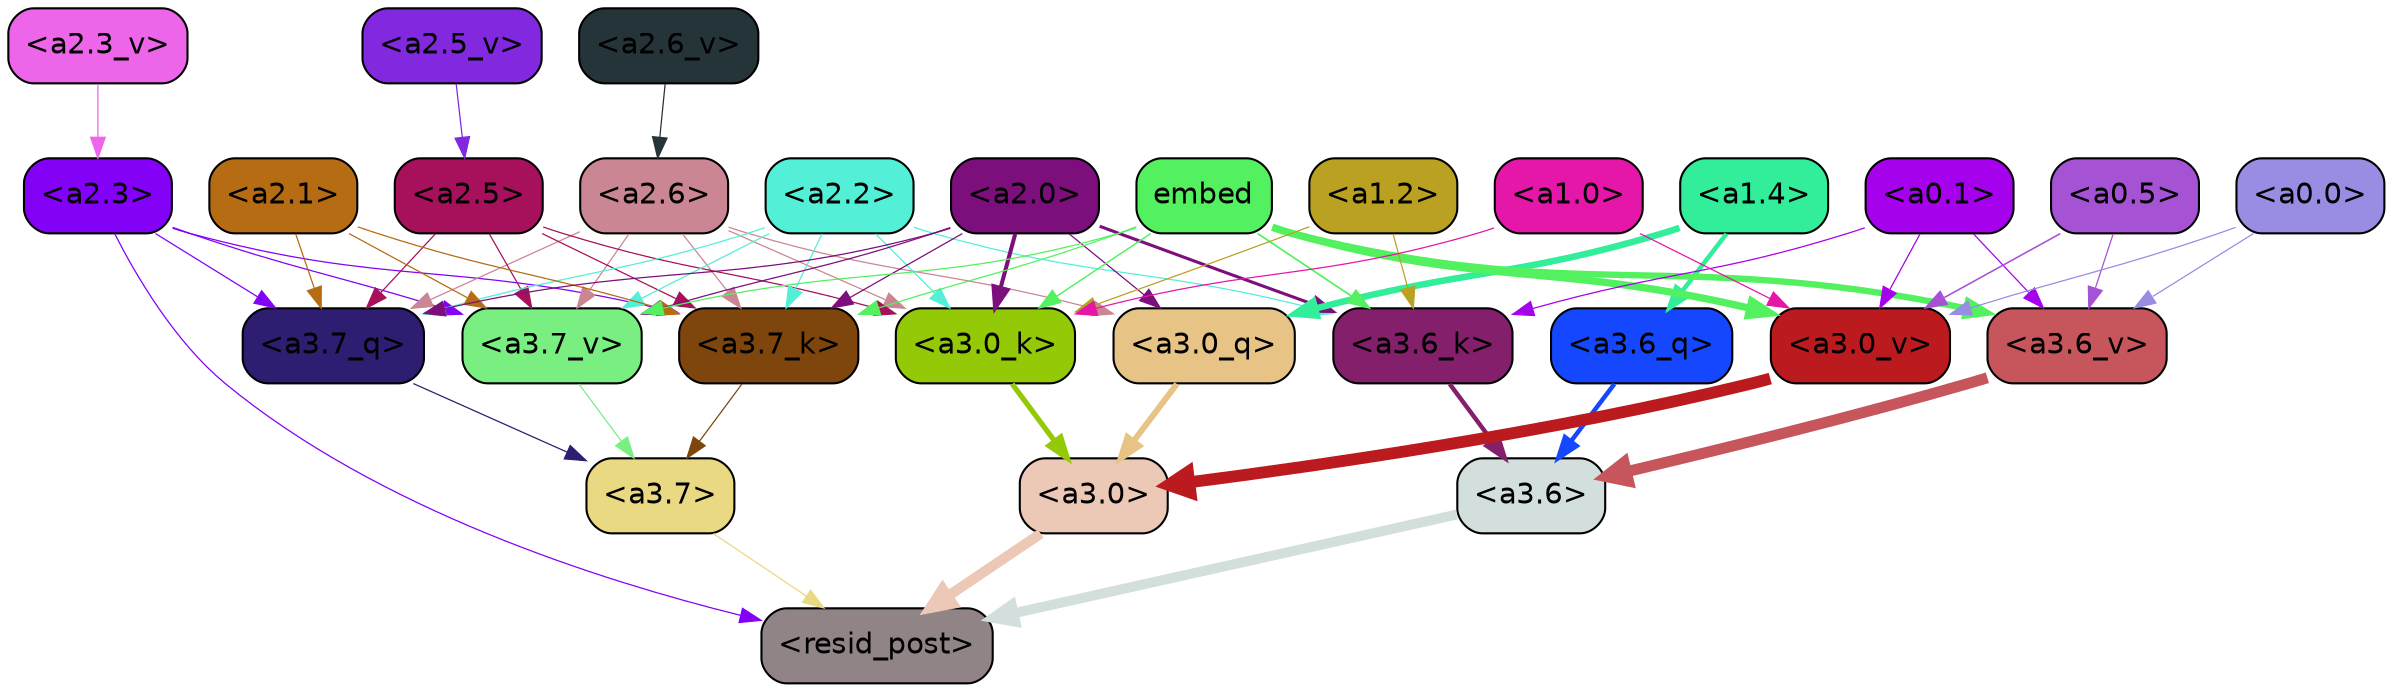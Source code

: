 strict digraph "" {
	graph [bgcolor=transparent,
		layout=dot,
		overlap=false,
		splines=true
	];
	"<a3.7>"	[color=black,
		fillcolor="#e9d983",
		fontname=Helvetica,
		shape=box,
		style="filled, rounded"];
	"<resid_post>"	[color=black,
		fillcolor="#918486",
		fontname=Helvetica,
		shape=box,
		style="filled, rounded"];
	"<a3.7>" -> "<resid_post>"	[color="#e9d983",
		penwidth=0.6];
	"<a3.6>"	[color=black,
		fillcolor="#d2dfdc",
		fontname=Helvetica,
		shape=box,
		style="filled, rounded"];
	"<a3.6>" -> "<resid_post>"	[color="#d2dfdc",
		penwidth=4.7534414529800415];
	"<a3.0>"	[color=black,
		fillcolor="#ecc8b6",
		fontname=Helvetica,
		shape=box,
		style="filled, rounded"];
	"<a3.0>" -> "<resid_post>"	[color="#ecc8b6",
		penwidth=4.898576855659485];
	"<a2.3>"	[color=black,
		fillcolor="#8301f7",
		fontname=Helvetica,
		shape=box,
		style="filled, rounded"];
	"<a2.3>" -> "<resid_post>"	[color="#8301f7",
		penwidth=0.6];
	"<a3.7_q>"	[color=black,
		fillcolor="#2e1d71",
		fontname=Helvetica,
		shape=box,
		style="filled, rounded"];
	"<a2.3>" -> "<a3.7_q>"	[color="#8301f7",
		penwidth=0.6];
	"<a3.7_k>"	[color=black,
		fillcolor="#7e460c",
		fontname=Helvetica,
		shape=box,
		style="filled, rounded"];
	"<a2.3>" -> "<a3.7_k>"	[color="#8301f7",
		penwidth=0.6];
	"<a3.7_v>"	[color=black,
		fillcolor="#79ef82",
		fontname=Helvetica,
		shape=box,
		style="filled, rounded"];
	"<a2.3>" -> "<a3.7_v>"	[color="#8301f7",
		penwidth=0.6];
	"<a3.7_q>" -> "<a3.7>"	[color="#2e1d71",
		penwidth=0.6];
	"<a3.6_q>"	[color=black,
		fillcolor="#1548fe",
		fontname=Helvetica,
		shape=box,
		style="filled, rounded"];
	"<a3.6_q>" -> "<a3.6>"	[color="#1548fe",
		penwidth=2.160832464694977];
	"<a3.0_q>"	[color=black,
		fillcolor="#e7c485",
		fontname=Helvetica,
		shape=box,
		style="filled, rounded"];
	"<a3.0_q>" -> "<a3.0>"	[color="#e7c485",
		penwidth=2.870753765106201];
	"<a3.7_k>" -> "<a3.7>"	[color="#7e460c",
		penwidth=0.6];
	"<a3.6_k>"	[color=black,
		fillcolor="#84206b",
		fontname=Helvetica,
		shape=box,
		style="filled, rounded"];
	"<a3.6_k>" -> "<a3.6>"	[color="#84206b",
		penwidth=2.13908451795578];
	"<a3.0_k>"	[color=black,
		fillcolor="#94c907",
		fontname=Helvetica,
		shape=box,
		style="filled, rounded"];
	"<a3.0_k>" -> "<a3.0>"	[color="#94c907",
		penwidth=2.520303964614868];
	"<a3.7_v>" -> "<a3.7>"	[color="#79ef82",
		penwidth=0.6];
	"<a3.6_v>"	[color=black,
		fillcolor="#c6565c",
		fontname=Helvetica,
		shape=box,
		style="filled, rounded"];
	"<a3.6_v>" -> "<a3.6>"	[color="#c6565c",
		penwidth=5.297133803367615];
	"<a3.0_v>"	[color=black,
		fillcolor="#bb1b1e",
		fontname=Helvetica,
		shape=box,
		style="filled, rounded"];
	"<a3.0_v>" -> "<a3.0>"	[color="#bb1b1e",
		penwidth=5.680712580680847];
	"<a2.6>"	[color=black,
		fillcolor="#ca8693",
		fontname=Helvetica,
		shape=box,
		style="filled, rounded"];
	"<a2.6>" -> "<a3.7_q>"	[color="#ca8693",
		penwidth=0.6];
	"<a2.6>" -> "<a3.0_q>"	[color="#ca8693",
		penwidth=0.6];
	"<a2.6>" -> "<a3.7_k>"	[color="#ca8693",
		penwidth=0.6];
	"<a2.6>" -> "<a3.0_k>"	[color="#ca8693",
		penwidth=0.6];
	"<a2.6>" -> "<a3.7_v>"	[color="#ca8693",
		penwidth=0.6];
	"<a2.5>"	[color=black,
		fillcolor="#a7115c",
		fontname=Helvetica,
		shape=box,
		style="filled, rounded"];
	"<a2.5>" -> "<a3.7_q>"	[color="#a7115c",
		penwidth=0.6];
	"<a2.5>" -> "<a3.7_k>"	[color="#a7115c",
		penwidth=0.6];
	"<a2.5>" -> "<a3.0_k>"	[color="#a7115c",
		penwidth=0.6];
	"<a2.5>" -> "<a3.7_v>"	[color="#a7115c",
		penwidth=0.6];
	"<a2.2>"	[color=black,
		fillcolor="#53efd7",
		fontname=Helvetica,
		shape=box,
		style="filled, rounded"];
	"<a2.2>" -> "<a3.7_q>"	[color="#53efd7",
		penwidth=0.6];
	"<a2.2>" -> "<a3.7_k>"	[color="#53efd7",
		penwidth=0.6];
	"<a2.2>" -> "<a3.6_k>"	[color="#53efd7",
		penwidth=0.6];
	"<a2.2>" -> "<a3.0_k>"	[color="#53efd7",
		penwidth=0.6];
	"<a2.2>" -> "<a3.7_v>"	[color="#53efd7",
		penwidth=0.6];
	"<a2.1>"	[color=black,
		fillcolor="#b56c13",
		fontname=Helvetica,
		shape=box,
		style="filled, rounded"];
	"<a2.1>" -> "<a3.7_q>"	[color="#b56c13",
		penwidth=0.6];
	"<a2.1>" -> "<a3.7_k>"	[color="#b56c13",
		penwidth=0.6];
	"<a2.1>" -> "<a3.7_v>"	[color="#b56c13",
		penwidth=0.6];
	"<a2.0>"	[color=black,
		fillcolor="#7c0f7c",
		fontname=Helvetica,
		shape=box,
		style="filled, rounded"];
	"<a2.0>" -> "<a3.7_q>"	[color="#7c0f7c",
		penwidth=0.6];
	"<a2.0>" -> "<a3.0_q>"	[color="#7c0f7c",
		penwidth=0.6];
	"<a2.0>" -> "<a3.7_k>"	[color="#7c0f7c",
		penwidth=0.6];
	"<a2.0>" -> "<a3.6_k>"	[color="#7c0f7c",
		penwidth=1.4807794839143753];
	"<a2.0>" -> "<a3.0_k>"	[color="#7c0f7c",
		penwidth=1.9436544477939606];
	"<a2.0>" -> "<a3.7_v>"	[color="#7c0f7c",
		penwidth=0.6];
	"<a1.4>"	[color=black,
		fillcolor="#32ed99",
		fontname=Helvetica,
		shape=box,
		style="filled, rounded"];
	"<a1.4>" -> "<a3.6_q>"	[color="#32ed99",
		penwidth=2.1635248363018036];
	"<a1.4>" -> "<a3.0_q>"	[color="#32ed99",
		penwidth=3.1362746953964233];
	embed	[color=black,
		fillcolor="#53f15f",
		fontname=Helvetica,
		shape=box,
		style="filled, rounded"];
	embed -> "<a3.7_k>"	[color="#53f15f",
		penwidth=0.6];
	embed -> "<a3.6_k>"	[color="#53f15f",
		penwidth=0.8202246725559235];
	embed -> "<a3.0_k>"	[color="#53f15f",
		penwidth=0.6771316379308701];
	embed -> "<a3.7_v>"	[color="#53f15f",
		penwidth=0.6];
	embed -> "<a3.6_v>"	[color="#53f15f",
		penwidth=3.067279100418091];
	embed -> "<a3.0_v>"	[color="#53f15f",
		penwidth=3.5202720761299133];
	"<a1.2>"	[color=black,
		fillcolor="#baa121",
		fontname=Helvetica,
		shape=box,
		style="filled, rounded"];
	"<a1.2>" -> "<a3.6_k>"	[color="#baa121",
		penwidth=0.6];
	"<a1.2>" -> "<a3.0_k>"	[color="#baa121",
		penwidth=0.6];
	"<a0.1>"	[color=black,
		fillcolor="#a601ec",
		fontname=Helvetica,
		shape=box,
		style="filled, rounded"];
	"<a0.1>" -> "<a3.6_k>"	[color="#a601ec",
		penwidth=0.6];
	"<a0.1>" -> "<a3.6_v>"	[color="#a601ec",
		penwidth=0.6];
	"<a0.1>" -> "<a3.0_v>"	[color="#a601ec",
		penwidth=0.6];
	"<a1.0>"	[color=black,
		fillcolor="#e517a8",
		fontname=Helvetica,
		shape=box,
		style="filled, rounded"];
	"<a1.0>" -> "<a3.0_k>"	[color="#e517a8",
		penwidth=0.6];
	"<a1.0>" -> "<a3.0_v>"	[color="#e517a8",
		penwidth=0.6];
	"<a0.5>"	[color=black,
		fillcolor="#a652d4",
		fontname=Helvetica,
		shape=box,
		style="filled, rounded"];
	"<a0.5>" -> "<a3.6_v>"	[color="#a652d4",
		penwidth=0.6];
	"<a0.5>" -> "<a3.0_v>"	[color="#a652d4",
		penwidth=0.764040544629097];
	"<a0.0>"	[color=black,
		fillcolor="#988de2",
		fontname=Helvetica,
		shape=box,
		style="filled, rounded"];
	"<a0.0>" -> "<a3.6_v>"	[color="#988de2",
		penwidth=0.6];
	"<a0.0>" -> "<a3.0_v>"	[color="#988de2",
		penwidth=0.6];
	"<a2.6_v>"	[color=black,
		fillcolor="#243438",
		fontname=Helvetica,
		shape=box,
		style="filled, rounded"];
	"<a2.6_v>" -> "<a2.6>"	[color="#243438",
		penwidth=0.6];
	"<a2.5_v>"	[color=black,
		fillcolor="#8228df",
		fontname=Helvetica,
		shape=box,
		style="filled, rounded"];
	"<a2.5_v>" -> "<a2.5>"	[color="#8228df",
		penwidth=0.6];
	"<a2.3_v>"	[color=black,
		fillcolor="#ed66e9",
		fontname=Helvetica,
		shape=box,
		style="filled, rounded"];
	"<a2.3_v>" -> "<a2.3>"	[color="#ed66e9",
		penwidth=0.6];
}
